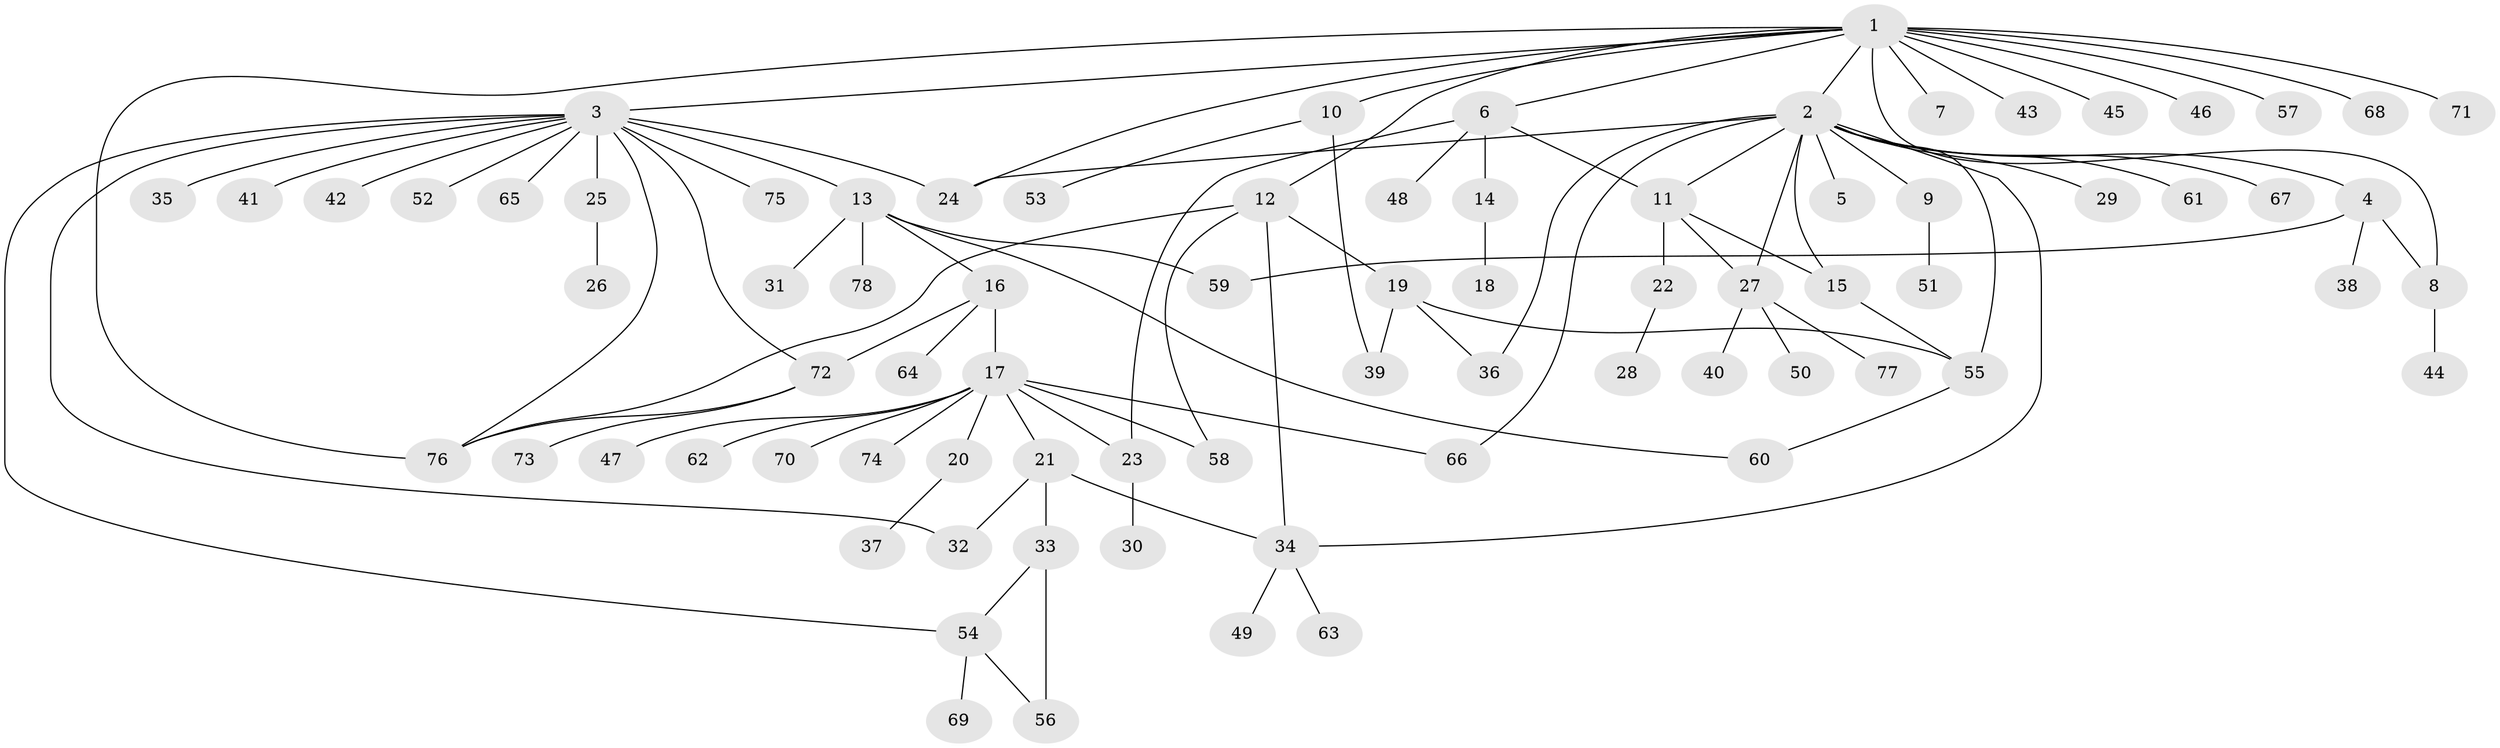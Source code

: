 // original degree distribution, {17: 0.015503875968992248, 16: 0.007751937984496124, 5: 0.046511627906976744, 1: 0.49612403100775193, 6: 0.015503875968992248, 4: 0.031007751937984496, 3: 0.08527131782945736, 7: 0.031007751937984496, 2: 0.26356589147286824, 11: 0.007751937984496124}
// Generated by graph-tools (version 1.1) at 2025/50/03/04/25 22:50:29]
// undirected, 78 vertices, 101 edges
graph export_dot {
  node [color=gray90,style=filled];
  1;
  2;
  3;
  4;
  5;
  6;
  7;
  8;
  9;
  10;
  11;
  12;
  13;
  14;
  15;
  16;
  17;
  18;
  19;
  20;
  21;
  22;
  23;
  24;
  25;
  26;
  27;
  28;
  29;
  30;
  31;
  32;
  33;
  34;
  35;
  36;
  37;
  38;
  39;
  40;
  41;
  42;
  43;
  44;
  45;
  46;
  47;
  48;
  49;
  50;
  51;
  52;
  53;
  54;
  55;
  56;
  57;
  58;
  59;
  60;
  61;
  62;
  63;
  64;
  65;
  66;
  67;
  68;
  69;
  70;
  71;
  72;
  73;
  74;
  75;
  76;
  77;
  78;
  1 -- 2 [weight=1.0];
  1 -- 3 [weight=1.0];
  1 -- 6 [weight=1.0];
  1 -- 7 [weight=1.0];
  1 -- 8 [weight=1.0];
  1 -- 10 [weight=1.0];
  1 -- 12 [weight=1.0];
  1 -- 24 [weight=1.0];
  1 -- 43 [weight=1.0];
  1 -- 45 [weight=1.0];
  1 -- 46 [weight=1.0];
  1 -- 57 [weight=1.0];
  1 -- 68 [weight=1.0];
  1 -- 71 [weight=1.0];
  1 -- 76 [weight=1.0];
  2 -- 4 [weight=1.0];
  2 -- 5 [weight=1.0];
  2 -- 9 [weight=1.0];
  2 -- 11 [weight=1.0];
  2 -- 15 [weight=1.0];
  2 -- 24 [weight=1.0];
  2 -- 27 [weight=1.0];
  2 -- 29 [weight=1.0];
  2 -- 34 [weight=1.0];
  2 -- 36 [weight=1.0];
  2 -- 55 [weight=1.0];
  2 -- 61 [weight=1.0];
  2 -- 66 [weight=1.0];
  2 -- 67 [weight=1.0];
  3 -- 13 [weight=1.0];
  3 -- 24 [weight=2.0];
  3 -- 25 [weight=1.0];
  3 -- 32 [weight=1.0];
  3 -- 35 [weight=1.0];
  3 -- 41 [weight=1.0];
  3 -- 42 [weight=1.0];
  3 -- 52 [weight=1.0];
  3 -- 54 [weight=1.0];
  3 -- 65 [weight=1.0];
  3 -- 72 [weight=1.0];
  3 -- 75 [weight=1.0];
  3 -- 76 [weight=1.0];
  4 -- 8 [weight=1.0];
  4 -- 38 [weight=1.0];
  4 -- 59 [weight=1.0];
  6 -- 11 [weight=1.0];
  6 -- 14 [weight=1.0];
  6 -- 23 [weight=1.0];
  6 -- 48 [weight=1.0];
  8 -- 44 [weight=1.0];
  9 -- 51 [weight=1.0];
  10 -- 39 [weight=1.0];
  10 -- 53 [weight=1.0];
  11 -- 15 [weight=1.0];
  11 -- 22 [weight=1.0];
  11 -- 27 [weight=1.0];
  12 -- 19 [weight=2.0];
  12 -- 34 [weight=1.0];
  12 -- 58 [weight=1.0];
  12 -- 76 [weight=1.0];
  13 -- 16 [weight=1.0];
  13 -- 31 [weight=1.0];
  13 -- 59 [weight=1.0];
  13 -- 60 [weight=1.0];
  13 -- 78 [weight=1.0];
  14 -- 18 [weight=1.0];
  15 -- 55 [weight=1.0];
  16 -- 17 [weight=1.0];
  16 -- 64 [weight=1.0];
  16 -- 72 [weight=1.0];
  17 -- 20 [weight=1.0];
  17 -- 21 [weight=1.0];
  17 -- 23 [weight=1.0];
  17 -- 47 [weight=1.0];
  17 -- 58 [weight=1.0];
  17 -- 62 [weight=1.0];
  17 -- 66 [weight=1.0];
  17 -- 70 [weight=1.0];
  17 -- 74 [weight=1.0];
  19 -- 36 [weight=1.0];
  19 -- 39 [weight=1.0];
  19 -- 55 [weight=1.0];
  20 -- 37 [weight=1.0];
  21 -- 32 [weight=1.0];
  21 -- 33 [weight=4.0];
  21 -- 34 [weight=1.0];
  22 -- 28 [weight=1.0];
  23 -- 30 [weight=2.0];
  25 -- 26 [weight=1.0];
  27 -- 40 [weight=1.0];
  27 -- 50 [weight=1.0];
  27 -- 77 [weight=1.0];
  33 -- 54 [weight=1.0];
  33 -- 56 [weight=1.0];
  34 -- 49 [weight=1.0];
  34 -- 63 [weight=1.0];
  54 -- 56 [weight=1.0];
  54 -- 69 [weight=1.0];
  55 -- 60 [weight=1.0];
  72 -- 73 [weight=1.0];
  72 -- 76 [weight=1.0];
}
